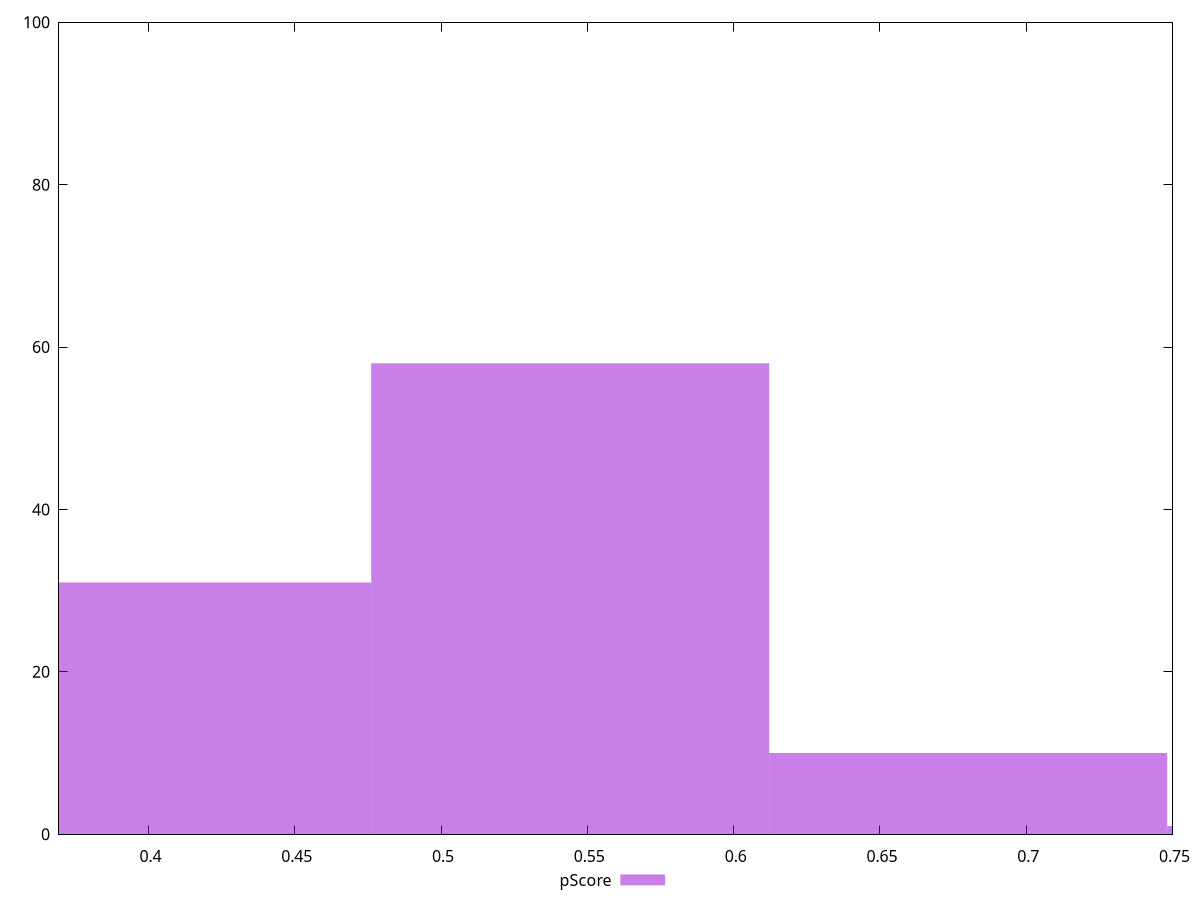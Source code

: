 reset

$pScore <<EOF
0.40810242766068366 31
0.5441365702142449 58
0.680170712767806 10
0.8162048553213673 1
EOF

set key outside below
set boxwidth 0.13603414255356122
set xrange [0.36941176470588233:0.75]
set yrange [0:100]
set trange [0:100]
set style fill transparent solid 0.5 noborder
set terminal svg size 640, 490 enhanced background rgb 'white'
set output "report_00015_2021-02-09T16-11-33.973Z/uses-http2/samples/pages+cached+noadtech/pScore/histogram.svg"

plot $pScore title "pScore" with boxes

reset
